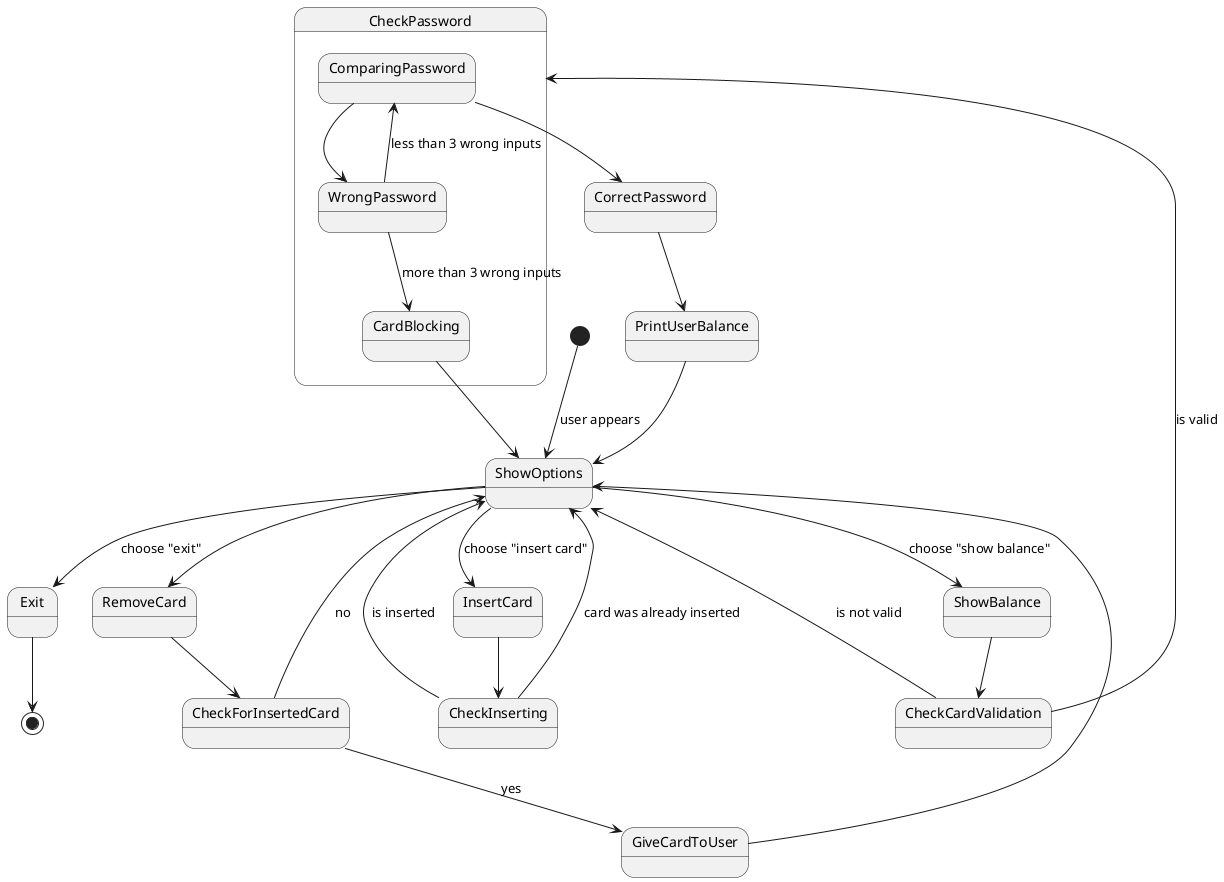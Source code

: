 @startuml
'https://plantuml.com/state-diagram

[*] --> ShowOptions: user appears

ShowOptions --> InsertCard: choose "insert card"
InsertCard --> CheckInserting
CheckInserting --> ShowOptions: card was already inserted
CheckInserting --> ShowOptions: is inserted

ShowOptions --> ShowBalance:choose "show balance"
ShowBalance --> CheckCardValidation

CheckCardValidation --> CheckPassword: is valid
CheckCardValidation --> ShowOptions: is not valid

state CheckPassword{
ComparingPassword --> WrongPassword
WrongPassword --> ComparingPassword: less than 3 wrong inputs
WrongPassword --> CardBlocking: more than 3 wrong inputs
CardBlocking --> ShowOptions
}

ComparingPassword --> CorrectPassword

CorrectPassword --> PrintUserBalance
PrintUserBalance --> ShowOptions

ShowOptions --> RemoveCard
RemoveCard --> CheckForInsertedCard
CheckForInsertedCard --> GiveCardToUser: yes
GiveCardToUser --> ShowOptions
CheckForInsertedCard --> ShowOptions: no

ShowOptions --> Exit: choose "exit"
Exit --> [*]
@enduml